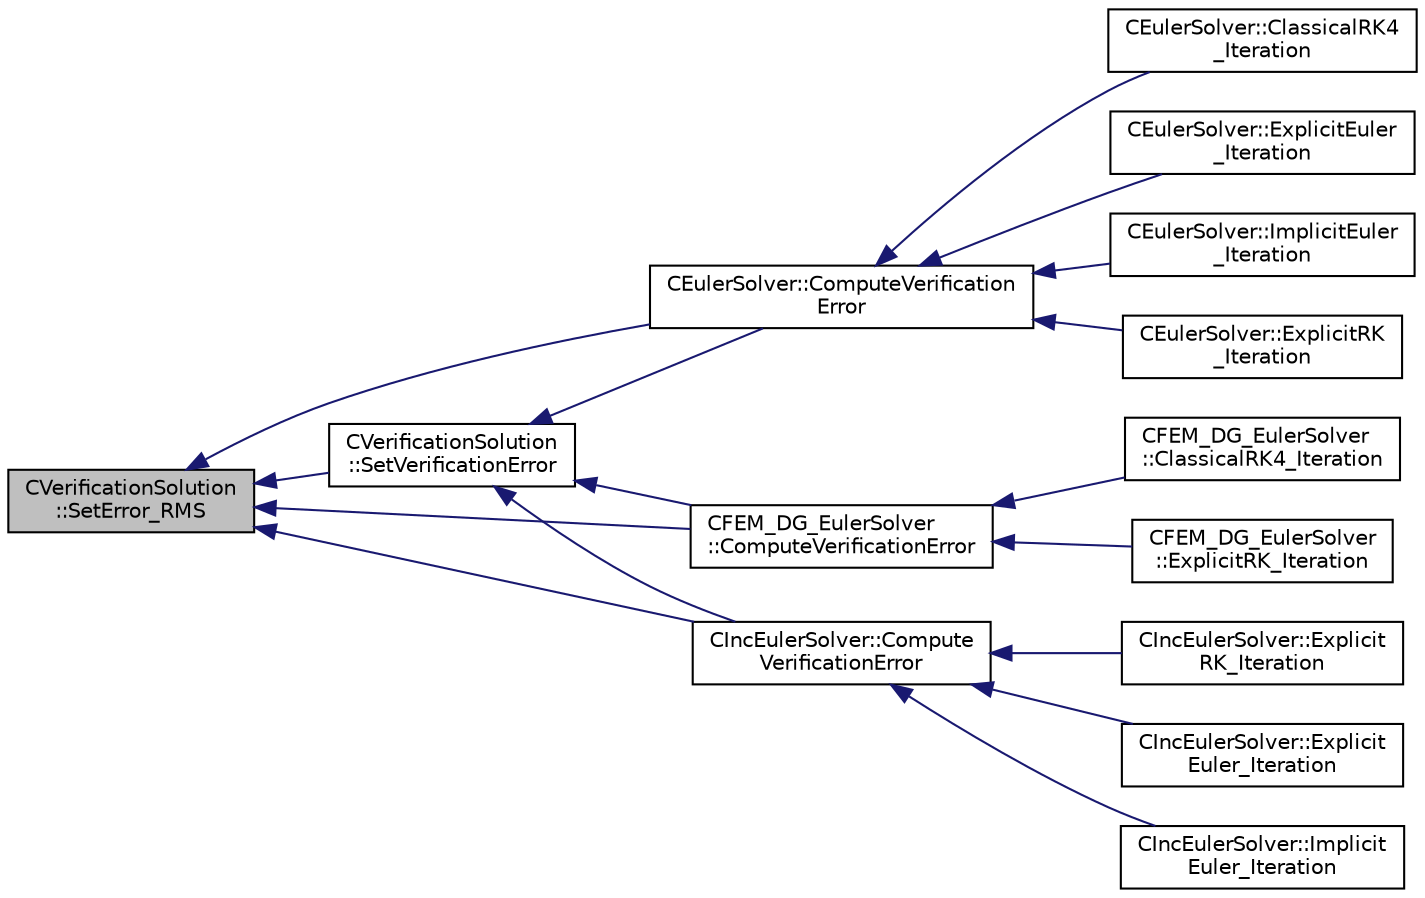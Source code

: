 digraph "CVerificationSolution::SetError_RMS"
{
  edge [fontname="Helvetica",fontsize="10",labelfontname="Helvetica",labelfontsize="10"];
  node [fontname="Helvetica",fontsize="10",shape=record];
  rankdir="LR";
  Node187 [label="CVerificationSolution\l::SetError_RMS",height=0.2,width=0.4,color="black", fillcolor="grey75", style="filled", fontcolor="black"];
  Node187 -> Node188 [dir="back",color="midnightblue",fontsize="10",style="solid",fontname="Helvetica"];
  Node188 [label="CVerificationSolution\l::SetVerificationError",height=0.2,width=0.4,color="black", fillcolor="white", style="filled",URL="$class_c_verification_solution.html#a467e0ccdb07f223326549273ddeb9fa9",tooltip="Calculate the global error metrics for verification cases. "];
  Node188 -> Node189 [dir="back",color="midnightblue",fontsize="10",style="solid",fontname="Helvetica"];
  Node189 [label="CEulerSolver::ComputeVerification\lError",height=0.2,width=0.4,color="black", fillcolor="white", style="filled",URL="$class_c_euler_solver.html#a37498604753b1606c70ff04dddb707b3",tooltip="Compute the global error measures (L2, Linf) for verification cases. "];
  Node189 -> Node190 [dir="back",color="midnightblue",fontsize="10",style="solid",fontname="Helvetica"];
  Node190 [label="CEulerSolver::ExplicitRK\l_Iteration",height=0.2,width=0.4,color="black", fillcolor="white", style="filled",URL="$class_c_euler_solver.html#ac3d1b3a1fee6613906b56a9698bfe680",tooltip="Update the solution using a Runge-Kutta scheme. "];
  Node189 -> Node191 [dir="back",color="midnightblue",fontsize="10",style="solid",fontname="Helvetica"];
  Node191 [label="CEulerSolver::ClassicalRK4\l_Iteration",height=0.2,width=0.4,color="black", fillcolor="white", style="filled",URL="$class_c_euler_solver.html#ad87a9109a645f0ea9e38336d2a6bf196",tooltip="Update the solution using the classical fourth-order Runge-Kutta scheme. "];
  Node189 -> Node192 [dir="back",color="midnightblue",fontsize="10",style="solid",fontname="Helvetica"];
  Node192 [label="CEulerSolver::ExplicitEuler\l_Iteration",height=0.2,width=0.4,color="black", fillcolor="white", style="filled",URL="$class_c_euler_solver.html#a1f798a3f88873d6d634b90f8816eccde",tooltip="Update the solution using the explicit Euler scheme. "];
  Node189 -> Node193 [dir="back",color="midnightblue",fontsize="10",style="solid",fontname="Helvetica"];
  Node193 [label="CEulerSolver::ImplicitEuler\l_Iteration",height=0.2,width=0.4,color="black", fillcolor="white", style="filled",URL="$class_c_euler_solver.html#a4e8277fc44dc97c8d73fbe3347204372",tooltip="Update the solution using an implicit Euler scheme. "];
  Node188 -> Node194 [dir="back",color="midnightblue",fontsize="10",style="solid",fontname="Helvetica"];
  Node194 [label="CFEM_DG_EulerSolver\l::ComputeVerificationError",height=0.2,width=0.4,color="black", fillcolor="white", style="filled",URL="$class_c_f_e_m___d_g___euler_solver.html#a2a94a8ade876c40822b65e81719d4331",tooltip="Compute the global error measures (L2, Linf) for verification cases. "];
  Node194 -> Node195 [dir="back",color="midnightblue",fontsize="10",style="solid",fontname="Helvetica"];
  Node195 [label="CFEM_DG_EulerSolver\l::ExplicitRK_Iteration",height=0.2,width=0.4,color="black", fillcolor="white", style="filled",URL="$class_c_f_e_m___d_g___euler_solver.html#a5f3702ec7e07a248211a10b94068af41",tooltip="Update the solution using a Runge-Kutta scheme. "];
  Node194 -> Node196 [dir="back",color="midnightblue",fontsize="10",style="solid",fontname="Helvetica"];
  Node196 [label="CFEM_DG_EulerSolver\l::ClassicalRK4_Iteration",height=0.2,width=0.4,color="black", fillcolor="white", style="filled",URL="$class_c_f_e_m___d_g___euler_solver.html#add195fe8af6532465c2b677c7a625b3e",tooltip="Update the solution using the classical fourth-order Runge-Kutta scheme. "];
  Node188 -> Node197 [dir="back",color="midnightblue",fontsize="10",style="solid",fontname="Helvetica"];
  Node197 [label="CIncEulerSolver::Compute\lVerificationError",height=0.2,width=0.4,color="black", fillcolor="white", style="filled",URL="$class_c_inc_euler_solver.html#abadd4cbdfd6257aedf667081237b232a",tooltip="Compute the global error measures (L2, Linf) for verification cases. "];
  Node197 -> Node198 [dir="back",color="midnightblue",fontsize="10",style="solid",fontname="Helvetica"];
  Node198 [label="CIncEulerSolver::Explicit\lRK_Iteration",height=0.2,width=0.4,color="black", fillcolor="white", style="filled",URL="$class_c_inc_euler_solver.html#a2f6c1370f17da44680c1ff1b6be6c9a1",tooltip="Update the solution using a Runge-Kutta scheme. "];
  Node197 -> Node199 [dir="back",color="midnightblue",fontsize="10",style="solid",fontname="Helvetica"];
  Node199 [label="CIncEulerSolver::Explicit\lEuler_Iteration",height=0.2,width=0.4,color="black", fillcolor="white", style="filled",URL="$class_c_inc_euler_solver.html#a66aac46e83451e30828ad808becb1f73",tooltip="Update the solution using the explicit Euler scheme. "];
  Node197 -> Node200 [dir="back",color="midnightblue",fontsize="10",style="solid",fontname="Helvetica"];
  Node200 [label="CIncEulerSolver::Implicit\lEuler_Iteration",height=0.2,width=0.4,color="black", fillcolor="white", style="filled",URL="$class_c_inc_euler_solver.html#ad84dd4225bb9d158c52b26e2f30f6fa7",tooltip="Update the solution using an implicit Euler scheme. "];
  Node187 -> Node189 [dir="back",color="midnightblue",fontsize="10",style="solid",fontname="Helvetica"];
  Node187 -> Node194 [dir="back",color="midnightblue",fontsize="10",style="solid",fontname="Helvetica"];
  Node187 -> Node197 [dir="back",color="midnightblue",fontsize="10",style="solid",fontname="Helvetica"];
}
